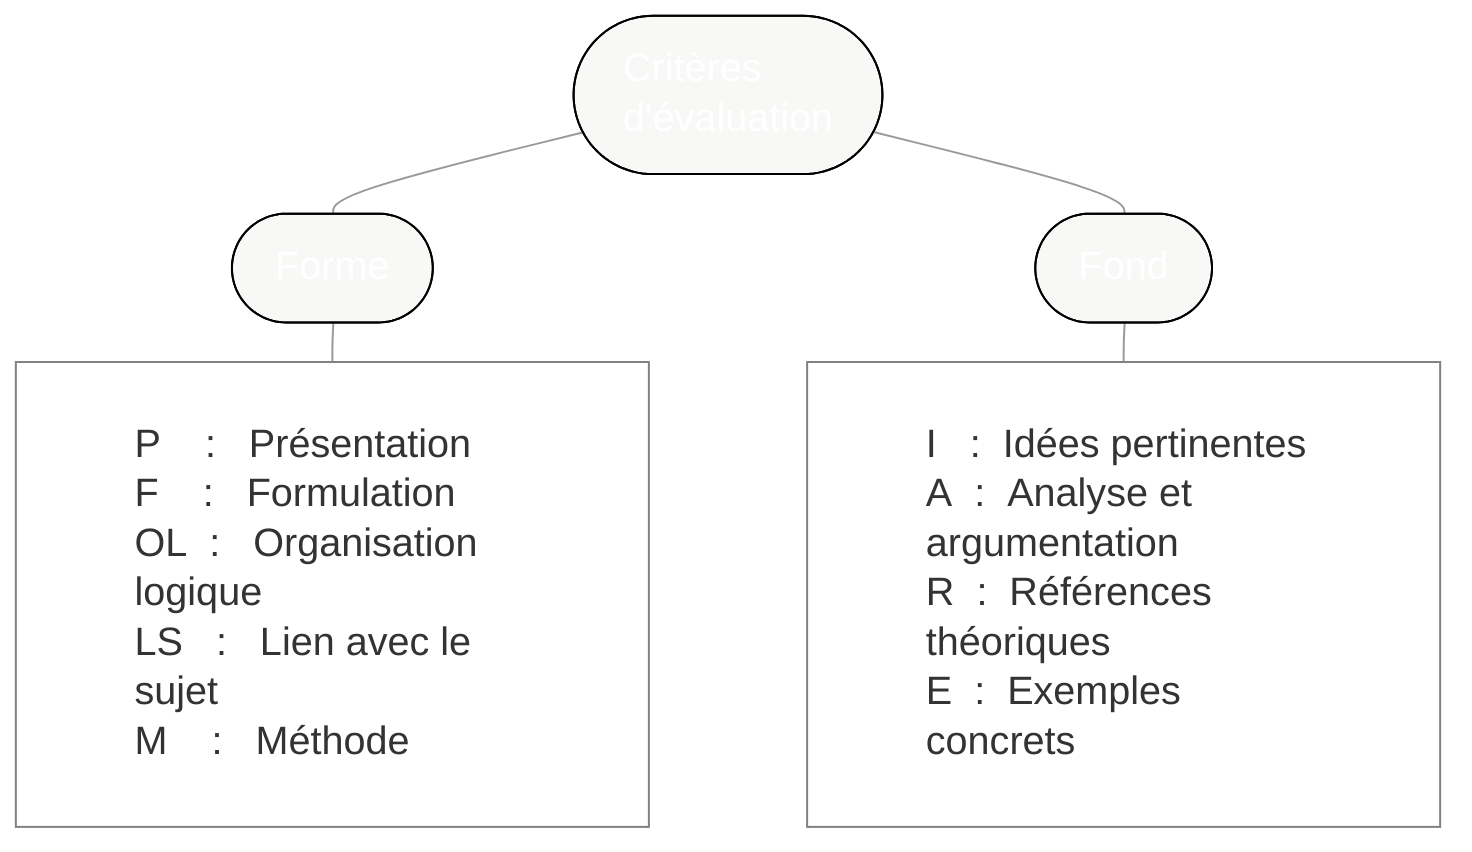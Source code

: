 %%{init{"theme":"base","themeCSS":"* {line-height:1.25em!important; font-size:20px; text-align:left!important;} g[id*=\"A\"] span {font-size:1.01em; color:white; display:block; text-align:center!important} g[id*=\"A\"] rect {fill:black}  g[id*=\"V\"] * {} g[id*=\"B\"] span {font-size:0.9em; color:white; display:block; text-align:center!important} g[id*=\"B\"] rect {fill:#6f0000; stroke:transparent} g[id*=\"C\"] rect {fill:white; stroke:grey} g[id*=\"C\"] span {font-size:0.75em; display:block;} g[id*=\"D\"] span, g[id*=\"E\"] span {font-size:0.7em; display:block;} g[id*=\"D\"] rect, g[id*=\"E\"] rect {stroke:transparent!important}.edge-thickness-normal{stroke-width:1px; stroke:#999;} .edge-thickness-thick{stroke-width:1px!important;} .edge-pattern-dotted{stroke:transparent}","themeVariables":{"secondaryColor":"white","primaryColor":"hsl(60,9%,97%)","primaryBorderColor":"black"},"flowchart":{"htmlLabels":true,"padding":30,"rankSpacing":20,"nodeSpacing":80}} }%%
flowchart TD
A1(["Critères
d'évaluation"])

B1(["Forme"])
B2(["Fond"])

C1["P    :   Présentation
F    :   Formulation
OL  :   Organisation logique
LS   :   Lien avec le sujet
M    :   Méthode"]
C2["I   :  Idées pertinentes
A  :  Analyse et argumentation
R  :  Références théoriques
E  :  Exemples concrets"]

A1 === B1 & B2

B1 --- C1
B2 --- C2